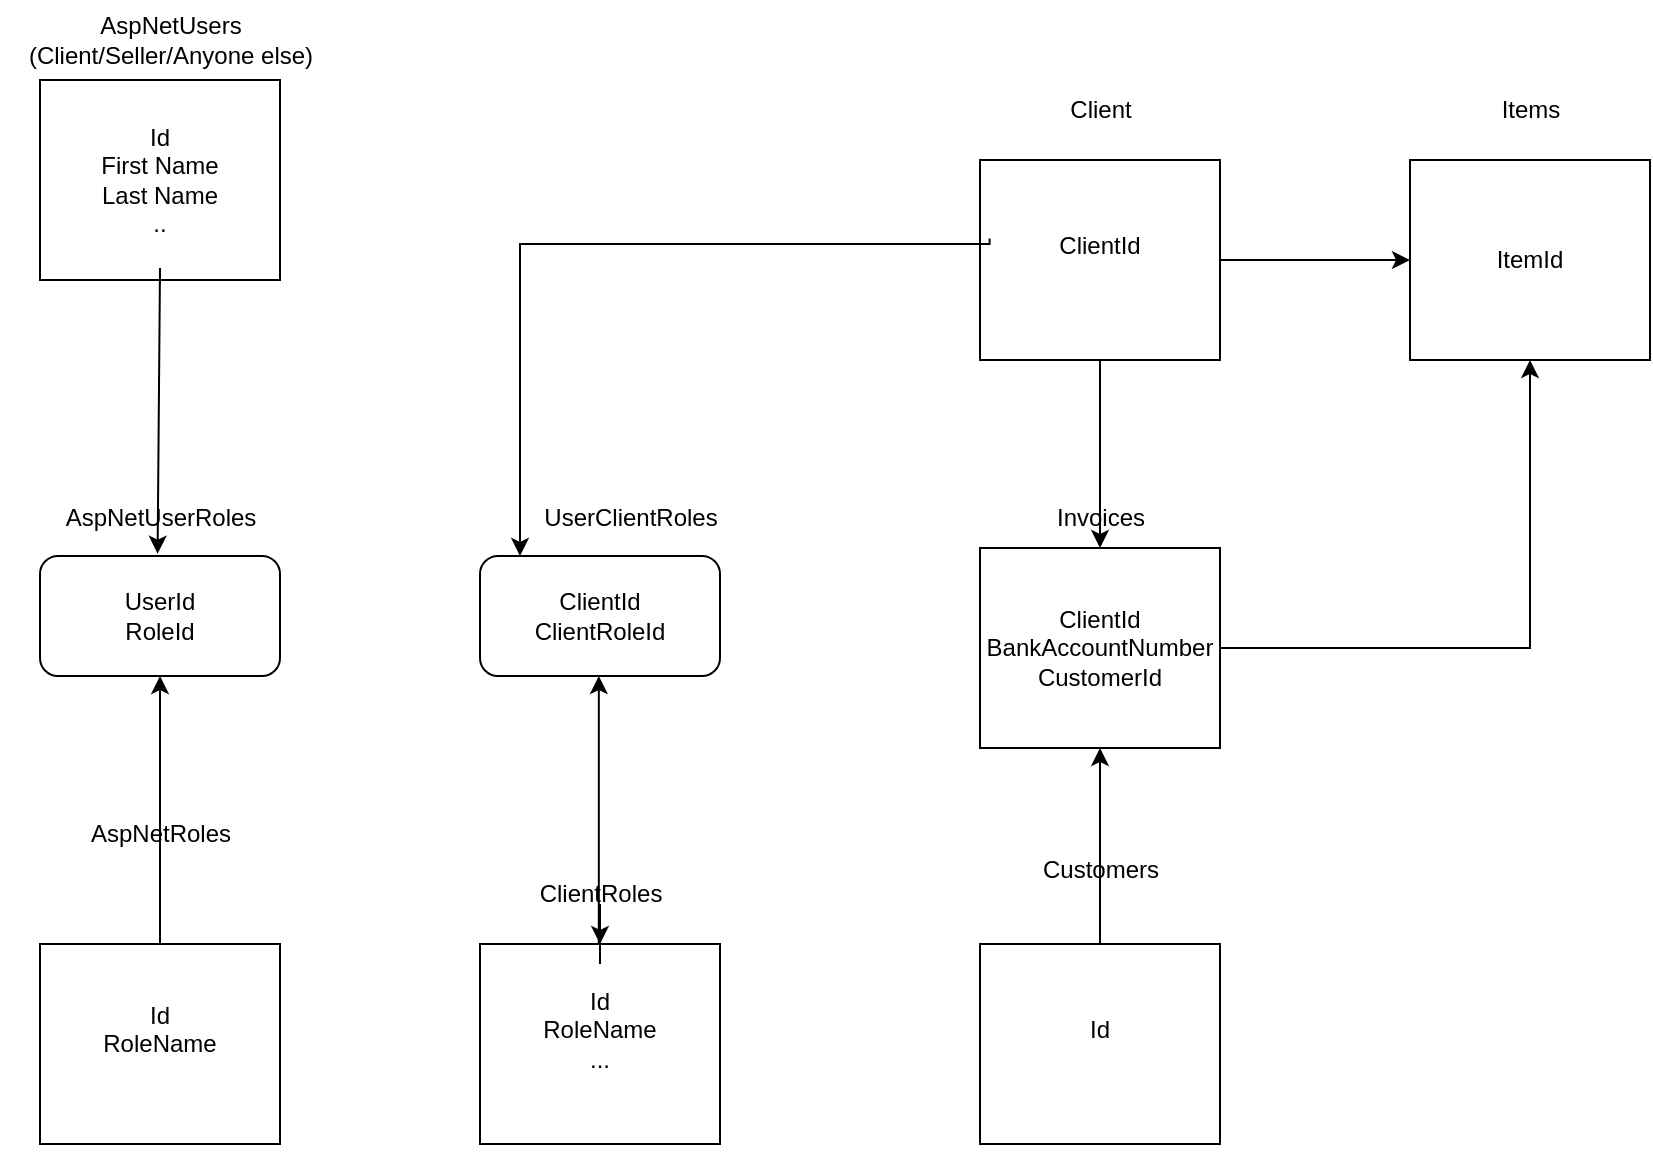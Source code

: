 <mxfile version="26.2.9">
  <diagram name="Page-1" id="ngHn0ZqUDfUmcf1JbbFN">
    <mxGraphModel dx="1428" dy="743" grid="1" gridSize="10" guides="1" tooltips="1" connect="1" arrows="1" fold="1" page="1" pageScale="1" pageWidth="850" pageHeight="1100" math="0" shadow="0">
      <root>
        <mxCell id="0" />
        <mxCell id="1" parent="0" />
        <mxCell id="sn4YyP0_RhzwJ4gzerv_-1" value="Id&lt;div&gt;First Name&lt;/div&gt;&lt;div&gt;Last Name&lt;/div&gt;&lt;div&gt;..&lt;/div&gt;" style="rounded=0;whiteSpace=wrap;html=1;" vertex="1" parent="1">
          <mxGeometry x="20" y="118" width="120" height="100" as="geometry" />
        </mxCell>
        <mxCell id="sn4YyP0_RhzwJ4gzerv_-2" value="AspNetUsers&lt;div&gt;(Client/Seller/Anyone else)&lt;/div&gt;" style="text;html=1;align=center;verticalAlign=middle;resizable=0;points=[];autosize=1;strokeColor=none;fillColor=none;" vertex="1" parent="1">
          <mxGeometry y="78" width="170" height="40" as="geometry" />
        </mxCell>
        <mxCell id="sn4YyP0_RhzwJ4gzerv_-3" value="UserId&lt;div&gt;RoleId&lt;/div&gt;" style="rounded=1;whiteSpace=wrap;html=1;" vertex="1" parent="1">
          <mxGeometry x="20" y="356" width="120" height="60" as="geometry" />
        </mxCell>
        <mxCell id="sn4YyP0_RhzwJ4gzerv_-5" value="" style="endArrow=classic;html=1;rounded=0;entryX=0.5;entryY=1;entryDx=0;entryDy=0;exitX=0.5;exitY=0;exitDx=0;exitDy=0;" edge="1" parent="1" source="sn4YyP0_RhzwJ4gzerv_-18" target="sn4YyP0_RhzwJ4gzerv_-3">
          <mxGeometry width="50" height="50" relative="1" as="geometry">
            <mxPoint x="180" y="210" as="sourcePoint" />
            <mxPoint x="320" y="332" as="targetPoint" />
            <Array as="points" />
          </mxGeometry>
        </mxCell>
        <mxCell id="sn4YyP0_RhzwJ4gzerv_-8" value="" style="endArrow=classic;html=1;rounded=0;entryX=0.49;entryY=1.095;entryDx=0;entryDy=0;entryPerimeter=0;" edge="1" parent="1" target="sn4YyP0_RhzwJ4gzerv_-17">
          <mxGeometry width="50" height="50" relative="1" as="geometry">
            <mxPoint x="80" y="220" as="sourcePoint" />
            <mxPoint x="350" y="202" as="targetPoint" />
            <Array as="points">
              <mxPoint x="80" y="212" />
            </Array>
          </mxGeometry>
        </mxCell>
        <mxCell id="sn4YyP0_RhzwJ4gzerv_-10" value="ClientId&lt;div&gt;BankAccountNumber&lt;/div&gt;&lt;div&gt;CustomerId&lt;/div&gt;" style="rounded=0;whiteSpace=wrap;html=1;" vertex="1" parent="1">
          <mxGeometry x="490" y="352" width="120" height="100" as="geometry" />
        </mxCell>
        <mxCell id="sn4YyP0_RhzwJ4gzerv_-12" value="" style="endArrow=classic;html=1;rounded=0;entryX=0.5;entryY=0;entryDx=0;entryDy=0;exitX=0.5;exitY=1;exitDx=0;exitDy=0;" edge="1" parent="1" source="sn4YyP0_RhzwJ4gzerv_-11" target="sn4YyP0_RhzwJ4gzerv_-10">
          <mxGeometry width="50" height="50" relative="1" as="geometry">
            <mxPoint x="670" y="262.0" as="sourcePoint" />
            <mxPoint x="540" y="322" as="targetPoint" />
          </mxGeometry>
        </mxCell>
        <mxCell id="sn4YyP0_RhzwJ4gzerv_-13" value="" style="endArrow=classic;html=1;rounded=0;exitX=1;exitY=0.5;exitDx=0;exitDy=0;entryX=0;entryY=0.5;entryDx=0;entryDy=0;" edge="1" parent="1" source="sn4YyP0_RhzwJ4gzerv_-21" target="sn4YyP0_RhzwJ4gzerv_-14">
          <mxGeometry width="50" height="50" relative="1" as="geometry">
            <mxPoint x="733.36" y="206.8" as="sourcePoint" />
            <mxPoint x="800" y="207" as="targetPoint" />
          </mxGeometry>
        </mxCell>
        <mxCell id="sn4YyP0_RhzwJ4gzerv_-14" value="ItemId" style="rounded=0;whiteSpace=wrap;html=1;" vertex="1" parent="1">
          <mxGeometry x="705" y="158" width="120" height="100" as="geometry" />
        </mxCell>
        <mxCell id="sn4YyP0_RhzwJ4gzerv_-15" value="Items" style="text;html=1;align=center;verticalAlign=middle;resizable=0;points=[];autosize=1;strokeColor=none;fillColor=none;" vertex="1" parent="1">
          <mxGeometry x="740" y="118" width="50" height="30" as="geometry" />
        </mxCell>
        <mxCell id="sn4YyP0_RhzwJ4gzerv_-16" value="" style="endArrow=classic;html=1;rounded=0;entryX=0.5;entryY=1;entryDx=0;entryDy=0;exitX=1;exitY=0.5;exitDx=0;exitDy=0;" edge="1" parent="1" source="sn4YyP0_RhzwJ4gzerv_-10" target="sn4YyP0_RhzwJ4gzerv_-14">
          <mxGeometry width="50" height="50" relative="1" as="geometry">
            <mxPoint x="580" y="420" as="sourcePoint" />
            <mxPoint x="630" y="370" as="targetPoint" />
            <Array as="points">
              <mxPoint x="765" y="402" />
            </Array>
          </mxGeometry>
        </mxCell>
        <mxCell id="sn4YyP0_RhzwJ4gzerv_-17" value="AspNetUserRoles" style="text;html=1;align=center;verticalAlign=middle;resizable=0;points=[];autosize=1;strokeColor=none;fillColor=none;" vertex="1" parent="1">
          <mxGeometry x="20" y="322" width="120" height="30" as="geometry" />
        </mxCell>
        <mxCell id="sn4YyP0_RhzwJ4gzerv_-18" value="Id&lt;div&gt;RoleName&lt;/div&gt;&lt;div&gt;&lt;br&gt;&lt;/div&gt;" style="rounded=0;whiteSpace=wrap;html=1;" vertex="1" parent="1">
          <mxGeometry x="20" y="550" width="120" height="100" as="geometry" />
        </mxCell>
        <mxCell id="sn4YyP0_RhzwJ4gzerv_-20" value="AspNetRoles" style="text;html=1;align=center;verticalAlign=middle;resizable=0;points=[];autosize=1;strokeColor=none;fillColor=none;" vertex="1" parent="1">
          <mxGeometry x="35" y="480" width="90" height="30" as="geometry" />
        </mxCell>
        <mxCell id="sn4YyP0_RhzwJ4gzerv_-21" value="ClientId&lt;div&gt;&lt;br&gt;&lt;/div&gt;" style="rounded=0;whiteSpace=wrap;html=1;" vertex="1" parent="1">
          <mxGeometry x="490" y="158" width="120" height="100" as="geometry" />
        </mxCell>
        <mxCell id="sn4YyP0_RhzwJ4gzerv_-23" value="" style="endArrow=classic;html=1;rounded=0;entryX=0.5;entryY=0;entryDx=0;entryDy=0;exitX=0.5;exitY=1;exitDx=0;exitDy=0;" edge="1" parent="1" source="sn4YyP0_RhzwJ4gzerv_-21" target="sn4YyP0_RhzwJ4gzerv_-10">
          <mxGeometry width="50" height="50" relative="1" as="geometry">
            <mxPoint x="550" y="258" as="sourcePoint" />
            <mxPoint x="550" y="352" as="targetPoint" />
          </mxGeometry>
        </mxCell>
        <mxCell id="sn4YyP0_RhzwJ4gzerv_-11" value="Invoices" style="text;html=1;align=center;verticalAlign=middle;resizable=0;points=[];autosize=1;strokeColor=none;fillColor=none;" vertex="1" parent="1">
          <mxGeometry x="515" y="322" width="70" height="30" as="geometry" />
        </mxCell>
        <mxCell id="sn4YyP0_RhzwJ4gzerv_-25" value="Client" style="text;html=1;align=center;verticalAlign=middle;resizable=0;points=[];autosize=1;strokeColor=none;fillColor=none;" vertex="1" parent="1">
          <mxGeometry x="525" y="118" width="50" height="30" as="geometry" />
        </mxCell>
        <mxCell id="sn4YyP0_RhzwJ4gzerv_-26" value="Id&lt;div&gt;&lt;br&gt;&lt;/div&gt;" style="rounded=0;whiteSpace=wrap;html=1;" vertex="1" parent="1">
          <mxGeometry x="490" y="550" width="120" height="100" as="geometry" />
        </mxCell>
        <mxCell id="sn4YyP0_RhzwJ4gzerv_-27" value="" style="endArrow=classic;html=1;rounded=0;exitX=0.5;exitY=0;exitDx=0;exitDy=0;entryX=0.5;entryY=1;entryDx=0;entryDy=0;" edge="1" parent="1" source="sn4YyP0_RhzwJ4gzerv_-26" target="sn4YyP0_RhzwJ4gzerv_-10">
          <mxGeometry width="50" height="50" relative="1" as="geometry">
            <mxPoint x="550" y="532" as="sourcePoint" />
            <mxPoint x="600" y="482" as="targetPoint" />
          </mxGeometry>
        </mxCell>
        <mxCell id="sn4YyP0_RhzwJ4gzerv_-28" value="Customers" style="text;html=1;align=center;verticalAlign=middle;resizable=0;points=[];autosize=1;strokeColor=none;fillColor=none;" vertex="1" parent="1">
          <mxGeometry x="510" y="498" width="80" height="30" as="geometry" />
        </mxCell>
        <mxCell id="sn4YyP0_RhzwJ4gzerv_-31" value="" style="edgeStyle=orthogonalEdgeStyle;rounded=0;orthogonalLoop=1;jettySize=auto;html=1;exitX=0.04;exitY=0.392;exitDx=0;exitDy=0;exitPerimeter=0;" edge="1" parent="1" source="sn4YyP0_RhzwJ4gzerv_-21" target="sn4YyP0_RhzwJ4gzerv_-29">
          <mxGeometry relative="1" as="geometry">
            <Array as="points">
              <mxPoint x="495" y="200" />
              <mxPoint x="260" y="200" />
            </Array>
            <mxPoint x="310" y="200" as="sourcePoint" />
          </mxGeometry>
        </mxCell>
        <mxCell id="sn4YyP0_RhzwJ4gzerv_-29" value="ClientId&lt;div&gt;ClientRoleId&lt;/div&gt;" style="rounded=1;whiteSpace=wrap;html=1;" vertex="1" parent="1">
          <mxGeometry x="240" y="356" width="120" height="60" as="geometry" />
        </mxCell>
        <mxCell id="sn4YyP0_RhzwJ4gzerv_-30" value="" style="endArrow=classic;html=1;rounded=0;entryX=0.5;entryY=1;entryDx=0;entryDy=0;" edge="1" parent="1">
          <mxGeometry width="50" height="50" relative="1" as="geometry">
            <mxPoint x="299.41" y="550" as="sourcePoint" />
            <mxPoint x="299.41" y="416" as="targetPoint" />
            <Array as="points" />
          </mxGeometry>
        </mxCell>
        <mxCell id="sn4YyP0_RhzwJ4gzerv_-34" value="UserClientRoles" style="text;html=1;align=center;verticalAlign=middle;resizable=0;points=[];autosize=1;strokeColor=none;fillColor=none;" vertex="1" parent="1">
          <mxGeometry x="260" y="322" width="110" height="30" as="geometry" />
        </mxCell>
        <mxCell id="lXiavxVuRPKK2DOZ72HP-3" value="" style="endArrow=classic;html=1;rounded=0;entryX=0.5;entryY=1;entryDx=0;entryDy=0;" edge="1" parent="1" target="lXiavxVuRPKK2DOZ72HP-1">
          <mxGeometry width="50" height="50" relative="1" as="geometry">
            <mxPoint x="310" y="560" as="sourcePoint" />
            <mxPoint x="300" y="416" as="targetPoint" />
            <Array as="points">
              <mxPoint x="350" y="560" />
              <mxPoint x="290" y="560" />
            </Array>
          </mxGeometry>
        </mxCell>
        <mxCell id="lXiavxVuRPKK2DOZ72HP-1" value="Id&lt;div&gt;RoleName&lt;/div&gt;&lt;div&gt;...&lt;/div&gt;&lt;div&gt;&lt;br&gt;&lt;/div&gt;" style="rounded=0;whiteSpace=wrap;html=1;" vertex="1" parent="1">
          <mxGeometry x="240" y="550" width="120" height="100" as="geometry" />
        </mxCell>
        <mxCell id="lXiavxVuRPKK2DOZ72HP-7" value="" style="edgeStyle=orthogonalEdgeStyle;rounded=0;orthogonalLoop=1;jettySize=auto;html=1;" edge="1" parent="1" source="lXiavxVuRPKK2DOZ72HP-4" target="lXiavxVuRPKK2DOZ72HP-1">
          <mxGeometry relative="1" as="geometry" />
        </mxCell>
        <mxCell id="lXiavxVuRPKK2DOZ72HP-4" value="ClientRoles" style="text;html=1;align=center;verticalAlign=middle;resizable=0;points=[];autosize=1;strokeColor=none;fillColor=none;" vertex="1" parent="1">
          <mxGeometry x="260" y="510" width="80" height="30" as="geometry" />
        </mxCell>
      </root>
    </mxGraphModel>
  </diagram>
</mxfile>
